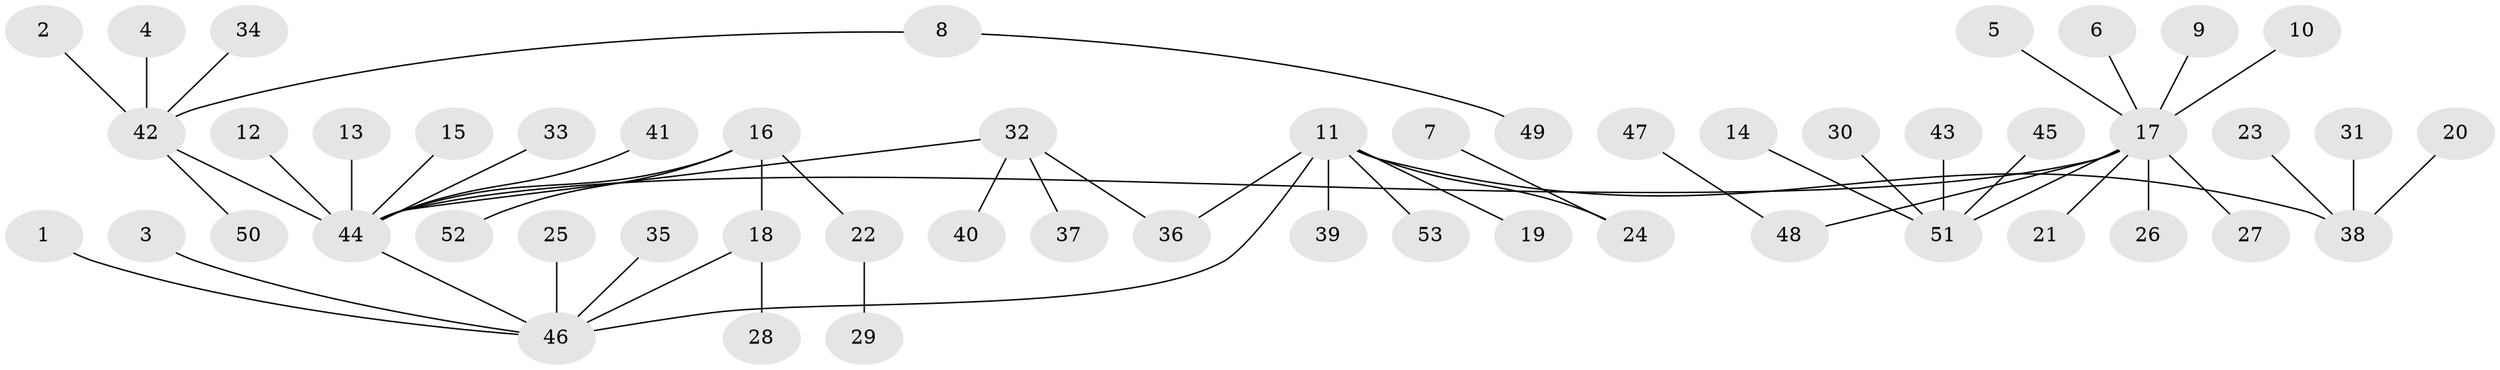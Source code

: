 // original degree distribution, {9: 0.02857142857142857, 5: 0.02857142857142857, 13: 0.009523809523809525, 3: 0.047619047619047616, 1: 0.6476190476190476, 11: 0.009523809523809525, 2: 0.17142857142857143, 4: 0.0380952380952381, 7: 0.009523809523809525, 6: 0.009523809523809525}
// Generated by graph-tools (version 1.1) at 2025/49/03/09/25 03:49:50]
// undirected, 53 vertices, 54 edges
graph export_dot {
graph [start="1"]
  node [color=gray90,style=filled];
  1;
  2;
  3;
  4;
  5;
  6;
  7;
  8;
  9;
  10;
  11;
  12;
  13;
  14;
  15;
  16;
  17;
  18;
  19;
  20;
  21;
  22;
  23;
  24;
  25;
  26;
  27;
  28;
  29;
  30;
  31;
  32;
  33;
  34;
  35;
  36;
  37;
  38;
  39;
  40;
  41;
  42;
  43;
  44;
  45;
  46;
  47;
  48;
  49;
  50;
  51;
  52;
  53;
  1 -- 46 [weight=1.0];
  2 -- 42 [weight=1.0];
  3 -- 46 [weight=1.0];
  4 -- 42 [weight=1.0];
  5 -- 17 [weight=1.0];
  6 -- 17 [weight=1.0];
  7 -- 24 [weight=1.0];
  8 -- 42 [weight=1.0];
  8 -- 49 [weight=1.0];
  9 -- 17 [weight=1.0];
  10 -- 17 [weight=1.0];
  11 -- 19 [weight=1.0];
  11 -- 24 [weight=1.0];
  11 -- 36 [weight=1.0];
  11 -- 38 [weight=1.0];
  11 -- 39 [weight=1.0];
  11 -- 46 [weight=1.0];
  11 -- 53 [weight=1.0];
  12 -- 44 [weight=1.0];
  13 -- 44 [weight=1.0];
  14 -- 51 [weight=1.0];
  15 -- 44 [weight=1.0];
  16 -- 18 [weight=1.0];
  16 -- 22 [weight=1.0];
  16 -- 44 [weight=1.0];
  16 -- 52 [weight=1.0];
  17 -- 21 [weight=1.0];
  17 -- 26 [weight=1.0];
  17 -- 27 [weight=1.0];
  17 -- 44 [weight=1.0];
  17 -- 48 [weight=1.0];
  17 -- 51 [weight=1.0];
  18 -- 28 [weight=1.0];
  18 -- 46 [weight=1.0];
  20 -- 38 [weight=1.0];
  22 -- 29 [weight=1.0];
  23 -- 38 [weight=1.0];
  25 -- 46 [weight=1.0];
  30 -- 51 [weight=1.0];
  31 -- 38 [weight=1.0];
  32 -- 36 [weight=1.0];
  32 -- 37 [weight=1.0];
  32 -- 40 [weight=1.0];
  32 -- 44 [weight=1.0];
  33 -- 44 [weight=1.0];
  34 -- 42 [weight=1.0];
  35 -- 46 [weight=1.0];
  41 -- 44 [weight=1.0];
  42 -- 44 [weight=1.0];
  42 -- 50 [weight=1.0];
  43 -- 51 [weight=1.0];
  44 -- 46 [weight=1.0];
  45 -- 51 [weight=1.0];
  47 -- 48 [weight=1.0];
}
